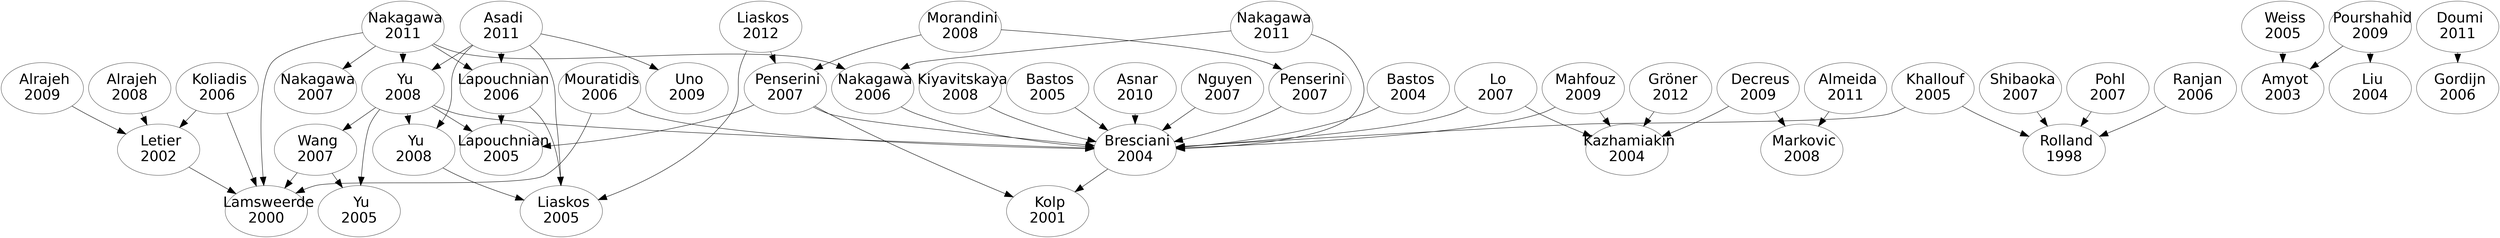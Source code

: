 digraph G {
overlap = voronoi;
splines=true;
sep = 0.3;
43300[shape=ellipse,width=4.0,height=2.5,fixedsize = true, fontname="Helvetica", fontsize=50.0,label=" Nguyen
2007
"];
56148[shape=ellipse,width=4.0,height=2.5,fixedsize = true, fontname="Helvetica", fontsize=50.0,label=" Kolp
2001
"];
57159[shape=ellipse,width=4.0,height=2.5,fixedsize = true, fontname="Helvetica", fontsize=50.0,label=" Penserini
2007
"];
74465[shape=ellipse,width=4.0,height=2.5,fixedsize = true, fontname="Helvetica", fontsize=50.0,label=" Mouratidis
2006
"];
77335[shape=ellipse,width=4.0,height=2.5,fixedsize = true, fontname="Helvetica", fontsize=50.0,label=" Lapouchnian
2006
"];
177458[shape=ellipse,width=4.0,height=2.5,fixedsize = true, fontname="Helvetica", fontsize=50.0,label=" Kazhamiakin
2004
"];
177742[shape=ellipse,width=4.0,height=2.5,fixedsize = true, fontname="Helvetica", fontsize=50.0,label=" Markovic
2008
"];
183839[shape=ellipse,width=4.0,height=2.5,fixedsize = true, fontname="Helvetica", fontsize=50.0,label=" Lo
2007
"];
184190[shape=ellipse,width=4.0,height=2.5,fixedsize = true, fontname="Helvetica", fontsize=50.0,label=" Shibaoka
2007
"];
202370[shape=ellipse,width=4.0,height=2.5,fixedsize = true, fontname="Helvetica", fontsize=50.0,label=" Alrajeh
2008
"];
362764[shape=ellipse,width=4.0,height=2.5,fixedsize = true, fontname="Helvetica", fontsize=50.0,label=" Nakagawa
2006
"];
365311[shape=ellipse,width=4.0,height=2.5,fixedsize = true, fontname="Helvetica", fontsize=50.0,label=" Weiss
2005
"];
440591[shape=ellipse,width=4.0,height=2.5,fixedsize = true, fontname="Helvetica", fontsize=50.0,label=" Yu
2008
"];
471994[shape=ellipse,width=4.0,height=2.5,fixedsize = true, fontname="Helvetica", fontsize=50.0,label=" Nakagawa
2007
"];
471997[shape=ellipse,width=4.0,height=2.5,fixedsize = true, fontname="Helvetica", fontsize=50.0,label=" Wang
2007
"];
472098[shape=ellipse,width=4.0,height=2.5,fixedsize = true, fontname="Helvetica", fontsize=50.0,label=" Morandini
2008
"];
557280[shape=ellipse,width=4.0,height=2.5,fixedsize = true, fontname="Helvetica", fontsize=50.0,label=" Khallouf
2005
"];
558296[shape=ellipse,width=4.0,height=2.5,fixedsize = true, fontname="Helvetica", fontsize=50.0,label=" Liaskos
2005
"];
558461[shape=ellipse,width=4.0,height=2.5,fixedsize = true, fontname="Helvetica", fontsize=50.0,label=" Yu
2005
"];
558553[shape=ellipse,width=4.0,height=2.5,fixedsize = true, fontname="Helvetica", fontsize=50.0,label=" Gordijn
2006
"];
569252[shape=ellipse,width=4.0,height=2.5,fixedsize = true, fontname="Helvetica", fontsize=50.0,label=" Yu
2008
"];
570085[shape=ellipse,width=4.0,height=2.5,fixedsize = true, fontname="Helvetica", fontsize=50.0,label=" Decreus
2009
"];
583207[shape=ellipse,width=4.0,height=2.5,fixedsize = true, fontname="Helvetica", fontsize=50.0,label=" Bastos
2004
"];
601217[shape=ellipse,width=4.0,height=2.5,fixedsize = true, fontname="Helvetica", fontsize=50.0,label=" Letier
2002
"];
676799[shape=ellipse,width=4.0,height=2.5,fixedsize = true, fontname="Helvetica", fontsize=50.0,label=" Koliadis
2006
"];
694669[shape=ellipse,width=4.0,height=2.5,fixedsize = true, fontname="Helvetica", fontsize=50.0,label=" Pohl
2007
"];
738586[shape=ellipse,width=4.0,height=2.5,fixedsize = true, fontname="Helvetica", fontsize=50.0,label=" Bresciani
2004
"];
761115[shape=ellipse,width=4.0,height=2.5,fixedsize = true, fontname="Helvetica", fontsize=50.0,label=" Kiyavitskaya
2008
"];
793184[shape=ellipse,width=4.0,height=2.5,fixedsize = true, fontname="Helvetica", fontsize=50.0,label=" Amyot
2003
"];
938727[shape=ellipse,width=4.0,height=2.5,fixedsize = true, fontname="Helvetica", fontsize=50.0,label=" Liu
2004
"];
1128778[shape=ellipse,width=4.0,height=2.5,fixedsize = true, fontname="Helvetica", fontsize=50.0,label=" Lamsweerde
2000
"];
1129352[shape=ellipse,width=4.0,height=2.5,fixedsize = true, fontname="Helvetica", fontsize=50.0,label=" Rolland
1998
"];
1167734[shape=ellipse,width=4.0,height=2.5,fixedsize = true, fontname="Helvetica", fontsize=50.0,label=" Penserini
2007
"];
1179599[shape=ellipse,width=4.0,height=2.5,fixedsize = true, fontname="Helvetica", fontsize=50.0,label=" Ranjan
2006
"];
1179824[shape=ellipse,width=4.0,height=2.5,fixedsize = true, fontname="Helvetica", fontsize=50.0,label=" Lapouchnian
2005
"];
1179954[shape=ellipse,width=4.0,height=2.5,fixedsize = true, fontname="Helvetica", fontsize=50.0,label=" Bastos
2005
"];
1210503[shape=ellipse,width=4.0,height=2.5,fixedsize = true, fontname="Helvetica", fontsize=50.0,label=" Alrajeh
2009
"];
1248582[shape=ellipse,width=4.0,height=2.5,fixedsize = true, fontname="Helvetica", fontsize=50.0,label=" Mahfouz
2009
"];
1325196[shape=ellipse,width=4.0,height=2.5,fixedsize = true, fontname="Helvetica", fontsize=50.0,label=" Uno
2009
"];
1336806[shape=ellipse,width=4.0,height=2.5,fixedsize = true, fontname="Helvetica", fontsize=50.0,label=" Pourshahid
2009
"];
3027230[shape=ellipse,width=4.0,height=2.5,fixedsize = true, fontname="Helvetica", fontsize=50.0,label=" Nakagawa
2011
"];
3027080[shape=ellipse,width=4.0,height=2.5,fixedsize = true, fontname="Helvetica", fontsize=50.0,label=" Asadi
2011
"];
3027131[shape=ellipse,width=4.0,height=2.5,fixedsize = true, fontname="Helvetica", fontsize=50.0,label=" Almeida
2011
"];
3170637[shape=ellipse,width=4.0,height=2.5,fixedsize = true, fontname="Helvetica", fontsize=50.0,label=" Doumi
2011
"];
3198316[shape=ellipse,width=4.0,height=2.5,fixedsize = true, fontname="Helvetica", fontsize=50.0,label=" Asnar
2010
"];
3235595[shape=ellipse,width=4.0,height=2.5,fixedsize = true, fontname="Helvetica", fontsize=50.0,label=" Nakagawa
2011
"];
3387282[shape=ellipse,width=4.0,height=2.5,fixedsize = true, fontname="Helvetica", fontsize=50.0,label=" Liaskos
2012
"];
3497544[shape=ellipse,width=4.0,height=2.5,fixedsize = true, fontname="Helvetica", fontsize=50.0,label=" Gröner
2012
"];
738586 -> 56148[penwidth=1.5, arrowsize = 3];
1167734 -> 56148[penwidth=1.5, arrowsize = 3];
472098 -> 57159[penwidth=1.5, arrowsize = 3];
3027080 -> 77335[penwidth=1.5, arrowsize = 3];
3235595 -> 77335[penwidth=1.5, arrowsize = 3];
183839 -> 177458[penwidth=1.5, arrowsize = 3];
570085 -> 177458[penwidth=1.5, arrowsize = 3];
1248582 -> 177458[penwidth=1.5, arrowsize = 3];
3497544 -> 177458[penwidth=1.5, arrowsize = 3];
570085 -> 177742[penwidth=1.5, arrowsize = 3];
3027131 -> 177742[penwidth=1.5, arrowsize = 3];
3027230 -> 362764[penwidth=1.5, arrowsize = 3];
3235595 -> 362764[penwidth=1.5, arrowsize = 3];
3027080 -> 440591[penwidth=1.5, arrowsize = 3];
3235595 -> 440591[penwidth=1.5, arrowsize = 3];
3235595 -> 471994[penwidth=1.5, arrowsize = 3];
440591 -> 471997[penwidth=1.5, arrowsize = 3];
77335 -> 558296[penwidth=1.5, arrowsize = 3];
569252 -> 558296[penwidth=1.5, arrowsize = 3];
3027080 -> 558296[penwidth=1.5, arrowsize = 3];
3387282 -> 558296[penwidth=1.5, arrowsize = 3];
440591 -> 558461[penwidth=1.5, arrowsize = 3];
471997 -> 558461[penwidth=1.5, arrowsize = 3];
3170637 -> 558553[penwidth=1.5, arrowsize = 3];
440591 -> 569252[penwidth=1.5, arrowsize = 3];
3027080 -> 569252[penwidth=1.5, arrowsize = 3];
202370 -> 601217[penwidth=1.5, arrowsize = 3];
676799 -> 601217[penwidth=1.5, arrowsize = 3];
1210503 -> 601217[penwidth=1.5, arrowsize = 3];
43300 -> 738586[penwidth=1.5, arrowsize = 3];
57159 -> 738586[penwidth=1.5, arrowsize = 3];
74465 -> 738586[penwidth=1.5, arrowsize = 3];
183839 -> 738586[penwidth=1.5, arrowsize = 3];
362764 -> 738586[penwidth=1.5, arrowsize = 3];
440591 -> 738586[penwidth=1.5, arrowsize = 3];
557280 -> 738586[penwidth=1.5, arrowsize = 3];
583207 -> 738586[penwidth=1.5, arrowsize = 3];
761115 -> 738586[penwidth=1.5, arrowsize = 3];
1167734 -> 738586[penwidth=1.5, arrowsize = 3];
1179954 -> 738586[penwidth=1.5, arrowsize = 3];
1248582 -> 738586[penwidth=1.5, arrowsize = 3];
3027230 -> 738586[penwidth=1.5, arrowsize = 3];
3198316 -> 738586[penwidth=1.5, arrowsize = 3];
365311 -> 793184[penwidth=1.5, arrowsize = 3];
1336806 -> 793184[penwidth=1.5, arrowsize = 3];
1336806 -> 938727[penwidth=1.5, arrowsize = 3];
74465 -> 1128778[penwidth=1.5, arrowsize = 3];
471997 -> 1128778[penwidth=1.5, arrowsize = 3];
601217 -> 1128778[penwidth=1.5, arrowsize = 3];
676799 -> 1128778[penwidth=1.5, arrowsize = 3];
3235595 -> 1128778[penwidth=1.5, arrowsize = 3];
184190 -> 1129352[penwidth=1.5, arrowsize = 3];
557280 -> 1129352[penwidth=1.5, arrowsize = 3];
694669 -> 1129352[penwidth=1.5, arrowsize = 3];
1179599 -> 1129352[penwidth=1.5, arrowsize = 3];
472098 -> 1167734[penwidth=1.5, arrowsize = 3];
3387282 -> 1167734[penwidth=1.5, arrowsize = 3];
77335 -> 1179824[penwidth=1.5, arrowsize = 3];
440591 -> 1179824[penwidth=1.5, arrowsize = 3];
1167734 -> 1179824[penwidth=1.5, arrowsize = 3];
3027080 -> 1325196[penwidth=1.5, arrowsize = 3];
}

